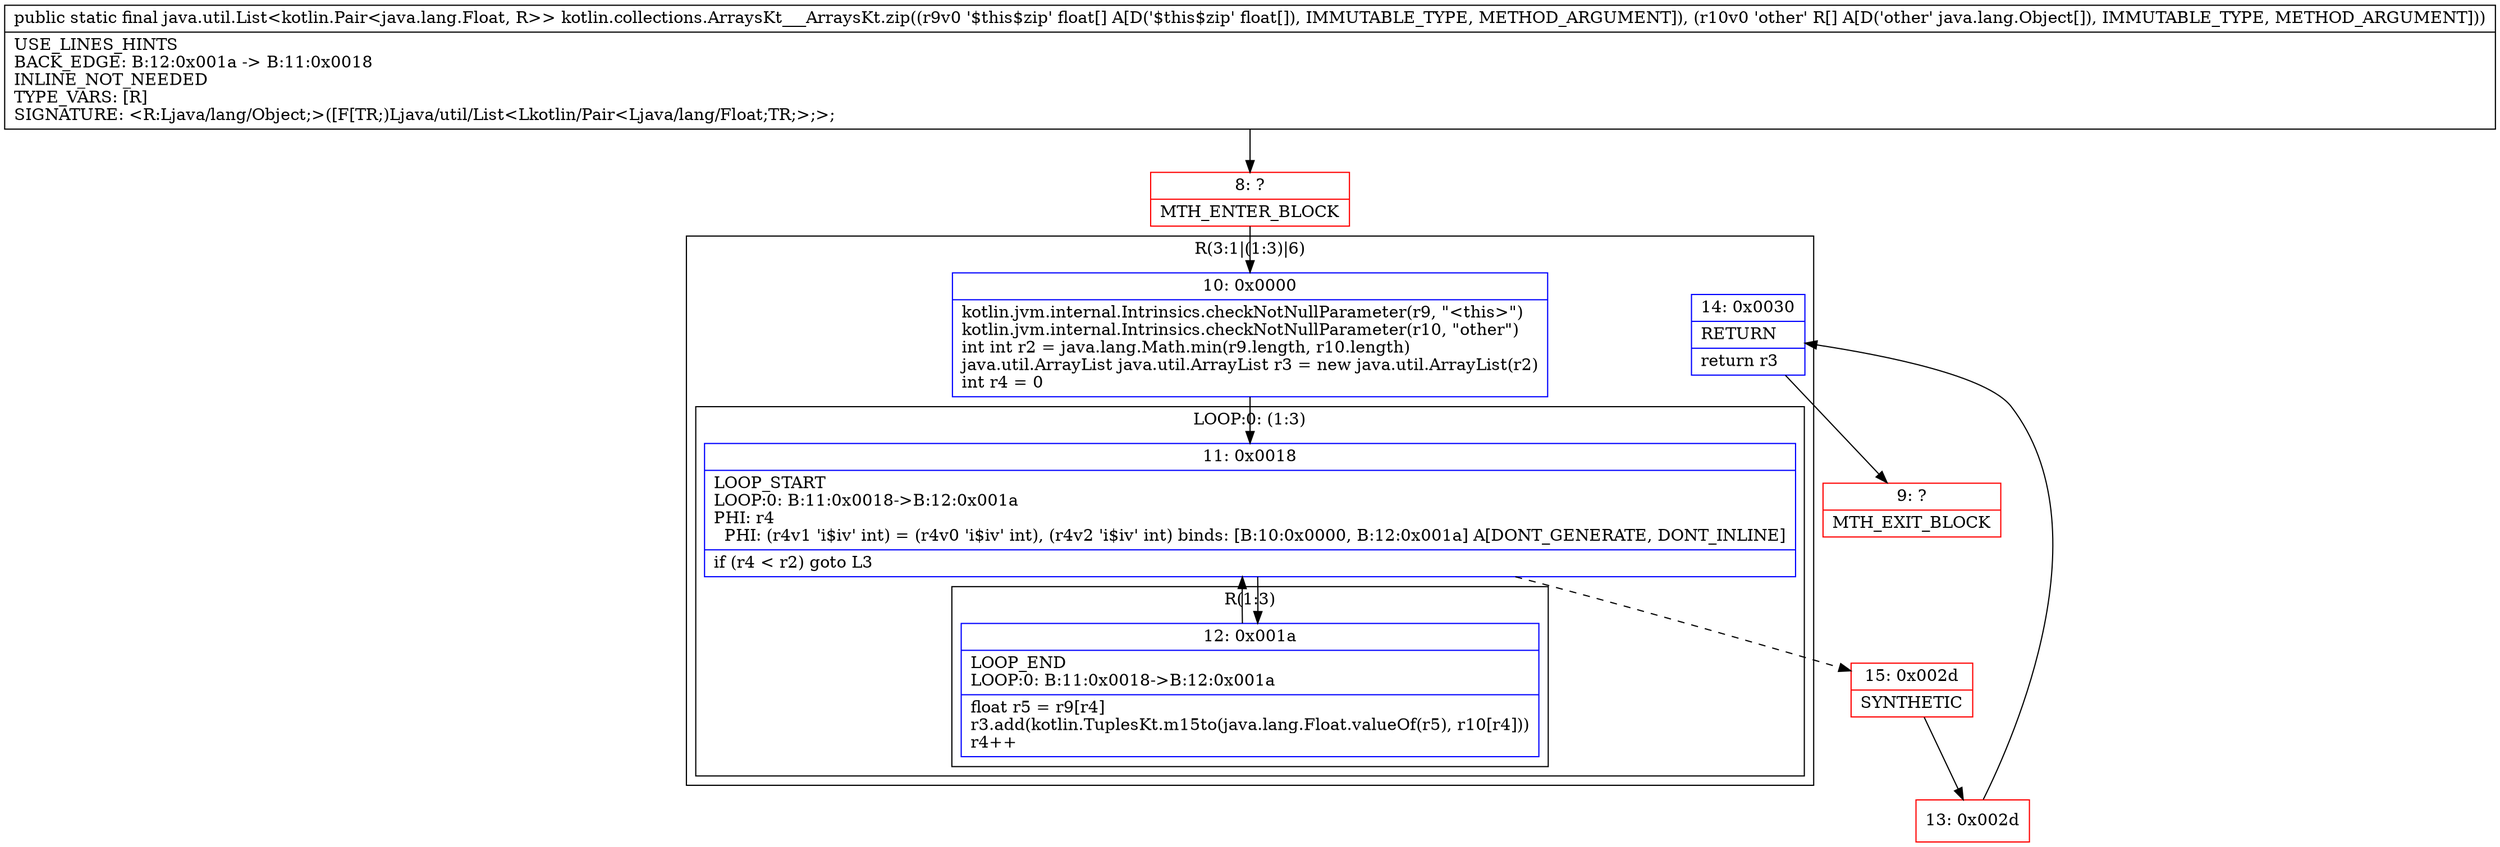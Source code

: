 digraph "CFG forkotlin.collections.ArraysKt___ArraysKt.zip([F[Ljava\/lang\/Object;)Ljava\/util\/List;" {
subgraph cluster_Region_677869147 {
label = "R(3:1|(1:3)|6)";
node [shape=record,color=blue];
Node_10 [shape=record,label="{10\:\ 0x0000|kotlin.jvm.internal.Intrinsics.checkNotNullParameter(r9, \"\<this\>\")\lkotlin.jvm.internal.Intrinsics.checkNotNullParameter(r10, \"other\")\lint int r2 = java.lang.Math.min(r9.length, r10.length)\ljava.util.ArrayList java.util.ArrayList r3 = new java.util.ArrayList(r2)\lint r4 = 0\l}"];
subgraph cluster_LoopRegion_2011910404 {
label = "LOOP:0: (1:3)";
node [shape=record,color=blue];
Node_11 [shape=record,label="{11\:\ 0x0018|LOOP_START\lLOOP:0: B:11:0x0018\-\>B:12:0x001a\lPHI: r4 \l  PHI: (r4v1 'i$iv' int) = (r4v0 'i$iv' int), (r4v2 'i$iv' int) binds: [B:10:0x0000, B:12:0x001a] A[DONT_GENERATE, DONT_INLINE]\l|if (r4 \< r2) goto L3\l}"];
subgraph cluster_Region_1254513718 {
label = "R(1:3)";
node [shape=record,color=blue];
Node_12 [shape=record,label="{12\:\ 0x001a|LOOP_END\lLOOP:0: B:11:0x0018\-\>B:12:0x001a\l|float r5 = r9[r4]\lr3.add(kotlin.TuplesKt.m15to(java.lang.Float.valueOf(r5), r10[r4]))\lr4++\l}"];
}
}
Node_14 [shape=record,label="{14\:\ 0x0030|RETURN\l|return r3\l}"];
}
Node_8 [shape=record,color=red,label="{8\:\ ?|MTH_ENTER_BLOCK\l}"];
Node_15 [shape=record,color=red,label="{15\:\ 0x002d|SYNTHETIC\l}"];
Node_13 [shape=record,color=red,label="{13\:\ 0x002d}"];
Node_9 [shape=record,color=red,label="{9\:\ ?|MTH_EXIT_BLOCK\l}"];
MethodNode[shape=record,label="{public static final java.util.List\<kotlin.Pair\<java.lang.Float, R\>\> kotlin.collections.ArraysKt___ArraysKt.zip((r9v0 '$this$zip' float[] A[D('$this$zip' float[]), IMMUTABLE_TYPE, METHOD_ARGUMENT]), (r10v0 'other' R[] A[D('other' java.lang.Object[]), IMMUTABLE_TYPE, METHOD_ARGUMENT]))  | USE_LINES_HINTS\lBACK_EDGE: B:12:0x001a \-\> B:11:0x0018\lINLINE_NOT_NEEDED\lTYPE_VARS: [R]\lSIGNATURE: \<R:Ljava\/lang\/Object;\>([F[TR;)Ljava\/util\/List\<Lkotlin\/Pair\<Ljava\/lang\/Float;TR;\>;\>;\l}"];
MethodNode -> Node_8;Node_10 -> Node_11;
Node_11 -> Node_12;
Node_11 -> Node_15[style=dashed];
Node_12 -> Node_11;
Node_14 -> Node_9;
Node_8 -> Node_10;
Node_15 -> Node_13;
Node_13 -> Node_14;
}

